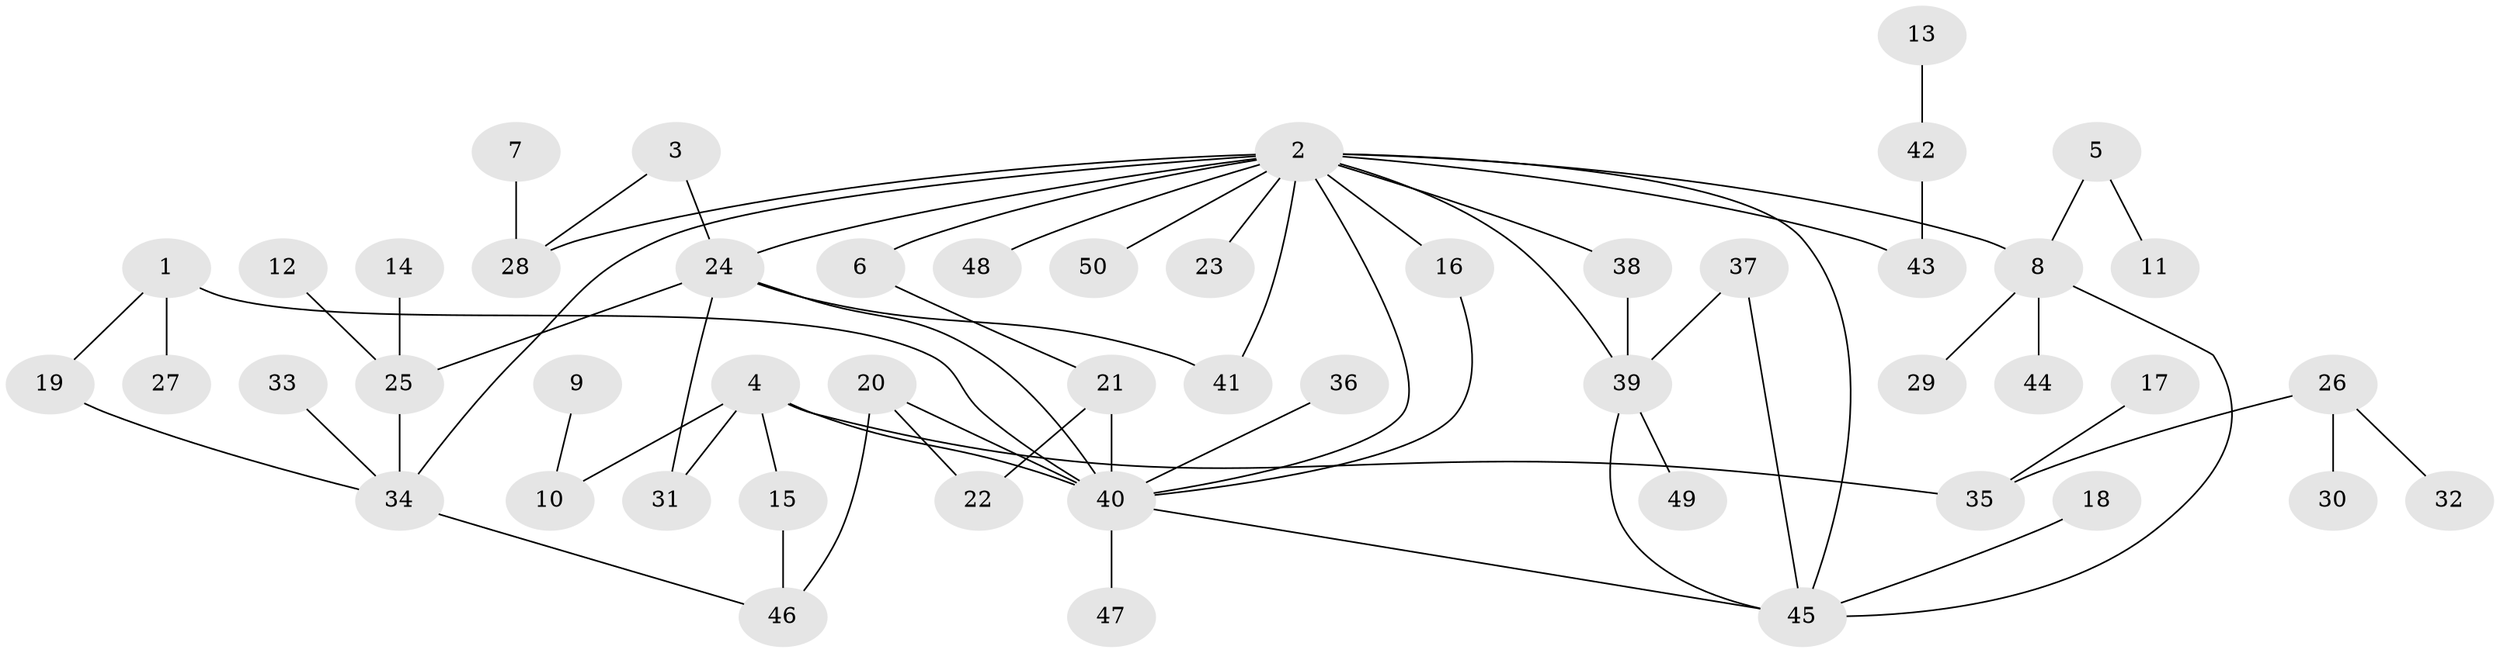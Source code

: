 // original degree distribution, {8: 0.01, 7: 0.02, 6: 0.04, 3: 0.21, 4: 0.07, 2: 0.3, 5: 0.01, 1: 0.34}
// Generated by graph-tools (version 1.1) at 2025/25/03/09/25 03:25:34]
// undirected, 50 vertices, 65 edges
graph export_dot {
graph [start="1"]
  node [color=gray90,style=filled];
  1;
  2;
  3;
  4;
  5;
  6;
  7;
  8;
  9;
  10;
  11;
  12;
  13;
  14;
  15;
  16;
  17;
  18;
  19;
  20;
  21;
  22;
  23;
  24;
  25;
  26;
  27;
  28;
  29;
  30;
  31;
  32;
  33;
  34;
  35;
  36;
  37;
  38;
  39;
  40;
  41;
  42;
  43;
  44;
  45;
  46;
  47;
  48;
  49;
  50;
  1 -- 19 [weight=1.0];
  1 -- 27 [weight=1.0];
  1 -- 40 [weight=1.0];
  2 -- 6 [weight=1.0];
  2 -- 8 [weight=1.0];
  2 -- 16 [weight=1.0];
  2 -- 23 [weight=1.0];
  2 -- 24 [weight=1.0];
  2 -- 28 [weight=1.0];
  2 -- 34 [weight=1.0];
  2 -- 38 [weight=2.0];
  2 -- 39 [weight=1.0];
  2 -- 40 [weight=1.0];
  2 -- 41 [weight=1.0];
  2 -- 43 [weight=1.0];
  2 -- 45 [weight=1.0];
  2 -- 48 [weight=2.0];
  2 -- 50 [weight=1.0];
  3 -- 24 [weight=1.0];
  3 -- 28 [weight=1.0];
  4 -- 10 [weight=1.0];
  4 -- 15 [weight=1.0];
  4 -- 31 [weight=1.0];
  4 -- 35 [weight=1.0];
  4 -- 40 [weight=1.0];
  5 -- 8 [weight=1.0];
  5 -- 11 [weight=1.0];
  6 -- 21 [weight=1.0];
  7 -- 28 [weight=1.0];
  8 -- 29 [weight=1.0];
  8 -- 44 [weight=2.0];
  8 -- 45 [weight=1.0];
  9 -- 10 [weight=1.0];
  12 -- 25 [weight=1.0];
  13 -- 42 [weight=1.0];
  14 -- 25 [weight=1.0];
  15 -- 46 [weight=1.0];
  16 -- 40 [weight=1.0];
  17 -- 35 [weight=1.0];
  18 -- 45 [weight=1.0];
  19 -- 34 [weight=1.0];
  20 -- 22 [weight=1.0];
  20 -- 40 [weight=1.0];
  20 -- 46 [weight=1.0];
  21 -- 22 [weight=1.0];
  21 -- 40 [weight=1.0];
  24 -- 25 [weight=1.0];
  24 -- 31 [weight=1.0];
  24 -- 40 [weight=1.0];
  24 -- 41 [weight=1.0];
  25 -- 34 [weight=1.0];
  26 -- 30 [weight=1.0];
  26 -- 32 [weight=1.0];
  26 -- 35 [weight=1.0];
  33 -- 34 [weight=1.0];
  34 -- 46 [weight=1.0];
  36 -- 40 [weight=1.0];
  37 -- 39 [weight=1.0];
  37 -- 45 [weight=1.0];
  38 -- 39 [weight=1.0];
  39 -- 45 [weight=1.0];
  39 -- 49 [weight=1.0];
  40 -- 45 [weight=1.0];
  40 -- 47 [weight=1.0];
  42 -- 43 [weight=1.0];
}
